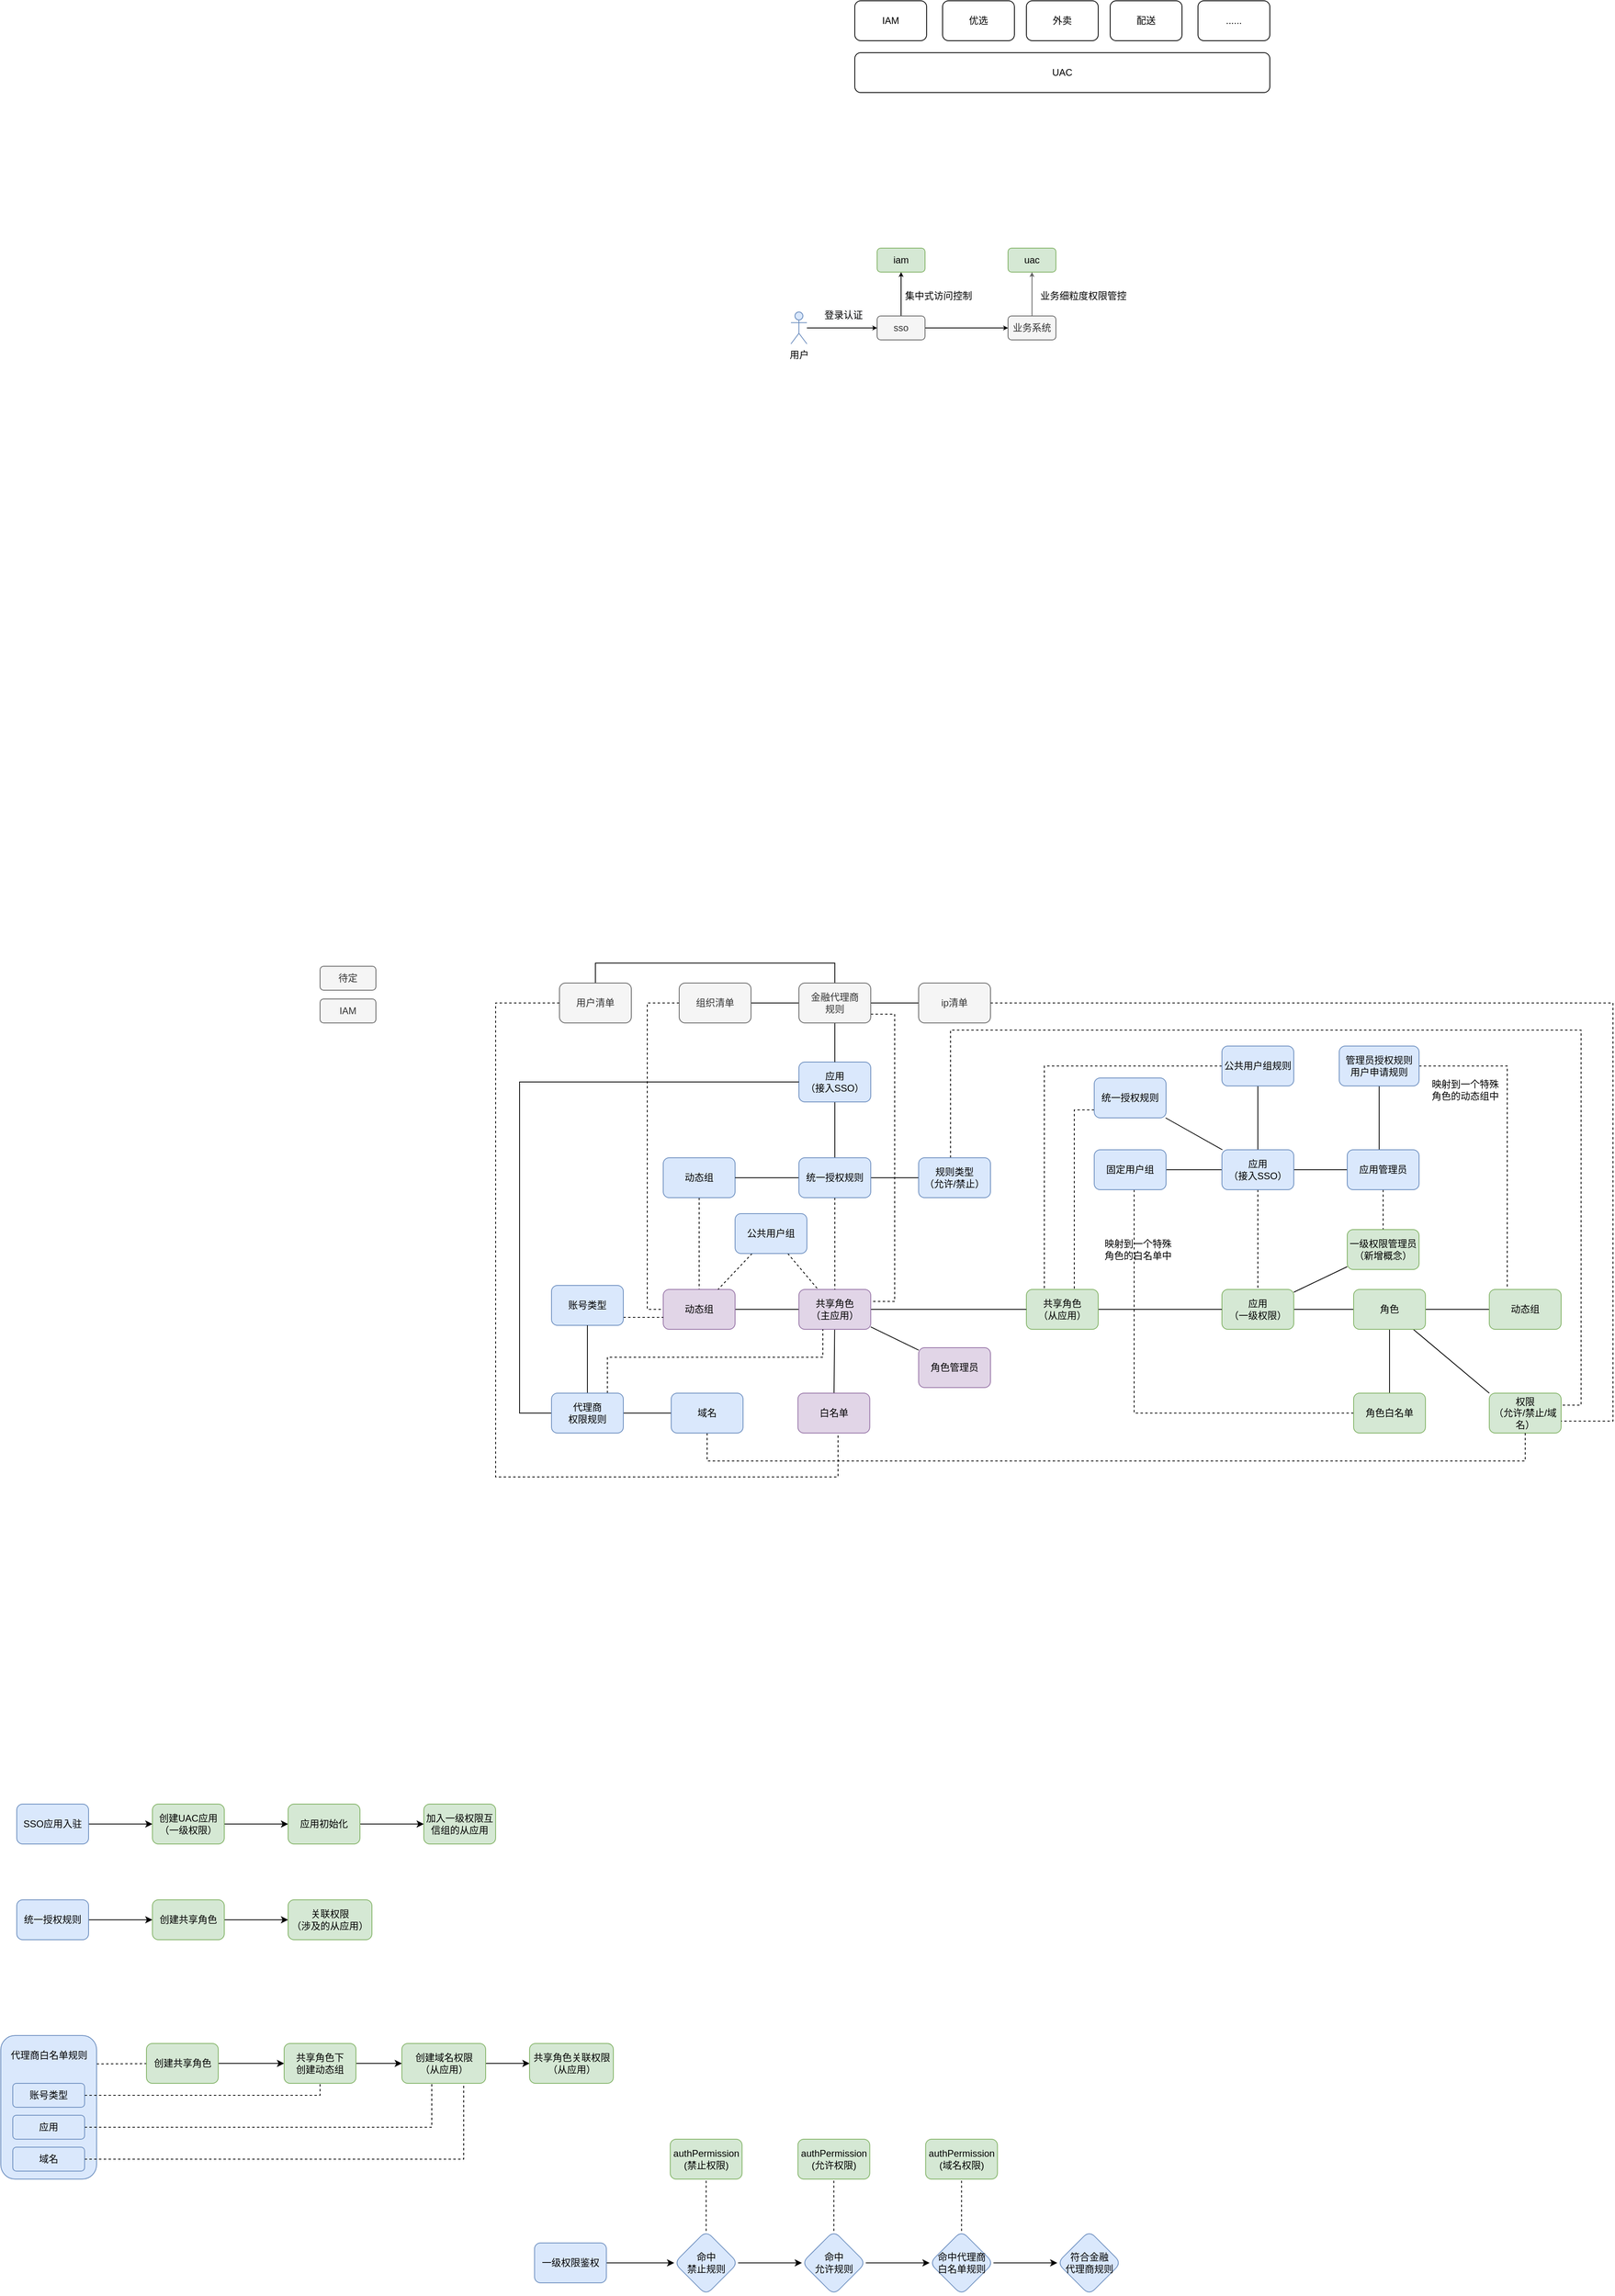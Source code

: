 <mxfile version="22.1.21" type="github">
  <diagram name="Page-1" id="_df5LQXNRFSoWel__wSC">
    <mxGraphModel dx="3440" dy="982" grid="1" gridSize="10" guides="1" tooltips="1" connect="1" arrows="1" fold="1" page="1" pageScale="1" pageWidth="827" pageHeight="1169" math="0" shadow="0">
      <root>
        <mxCell id="0" />
        <mxCell id="1" parent="0" />
        <mxCell id="FuUWSDyZ6F-eLyP30ZwY-1" value="UAC" style="rounded=1;whiteSpace=wrap;html=1;" vertex="1" parent="1">
          <mxGeometry x="120" y="105" width="520" height="50" as="geometry" />
        </mxCell>
        <mxCell id="FuUWSDyZ6F-eLyP30ZwY-3" value="IAM" style="rounded=1;whiteSpace=wrap;html=1;" vertex="1" parent="1">
          <mxGeometry x="120" y="40" width="90" height="50" as="geometry" />
        </mxCell>
        <mxCell id="FuUWSDyZ6F-eLyP30ZwY-4" value="优选" style="rounded=1;whiteSpace=wrap;html=1;" vertex="1" parent="1">
          <mxGeometry x="230" y="40" width="90" height="50" as="geometry" />
        </mxCell>
        <mxCell id="FuUWSDyZ6F-eLyP30ZwY-5" value="外卖" style="rounded=1;whiteSpace=wrap;html=1;" vertex="1" parent="1">
          <mxGeometry x="335" y="40" width="90" height="50" as="geometry" />
        </mxCell>
        <mxCell id="FuUWSDyZ6F-eLyP30ZwY-6" value="配送" style="rounded=1;whiteSpace=wrap;html=1;" vertex="1" parent="1">
          <mxGeometry x="440" y="40" width="90" height="50" as="geometry" />
        </mxCell>
        <mxCell id="FuUWSDyZ6F-eLyP30ZwY-7" value="......" style="rounded=1;whiteSpace=wrap;html=1;" vertex="1" parent="1">
          <mxGeometry x="550" y="40" width="90" height="50" as="geometry" />
        </mxCell>
        <mxCell id="FuUWSDyZ6F-eLyP30ZwY-18" value="" style="edgeStyle=orthogonalEdgeStyle;rounded=0;orthogonalLoop=1;jettySize=auto;html=1;endArrow=none;endFill=0;" edge="1" parent="1" source="FuUWSDyZ6F-eLyP30ZwY-16" target="FuUWSDyZ6F-eLyP30ZwY-17">
          <mxGeometry relative="1" as="geometry" />
        </mxCell>
        <mxCell id="FuUWSDyZ6F-eLyP30ZwY-22" value="" style="edgeStyle=orthogonalEdgeStyle;shape=connector;rounded=0;orthogonalLoop=1;jettySize=auto;html=1;labelBackgroundColor=default;strokeColor=default;align=center;verticalAlign=middle;fontFamily=Helvetica;fontSize=12;fontColor=default;endArrow=none;endFill=0;" edge="1" parent="1" source="FuUWSDyZ6F-eLyP30ZwY-16" target="FuUWSDyZ6F-eLyP30ZwY-21">
          <mxGeometry relative="1" as="geometry" />
        </mxCell>
        <mxCell id="FuUWSDyZ6F-eLyP30ZwY-24" value="" style="edgeStyle=orthogonalEdgeStyle;shape=connector;rounded=0;orthogonalLoop=1;jettySize=auto;html=1;labelBackgroundColor=default;strokeColor=default;align=center;verticalAlign=middle;fontFamily=Helvetica;fontSize=12;fontColor=default;endArrow=none;endFill=0;" edge="1" parent="1" source="FuUWSDyZ6F-eLyP30ZwY-16" target="FuUWSDyZ6F-eLyP30ZwY-23">
          <mxGeometry relative="1" as="geometry" />
        </mxCell>
        <mxCell id="FuUWSDyZ6F-eLyP30ZwY-34" style="edgeStyle=orthogonalEdgeStyle;shape=connector;rounded=0;orthogonalLoop=1;jettySize=auto;html=1;labelBackgroundColor=default;strokeColor=default;align=center;verticalAlign=middle;fontFamily=Helvetica;fontSize=12;fontColor=default;endArrow=none;endFill=0;dashed=1;" edge="1" parent="1" source="FuUWSDyZ6F-eLyP30ZwY-16" target="FuUWSDyZ6F-eLyP30ZwY-25">
          <mxGeometry relative="1" as="geometry" />
        </mxCell>
        <mxCell id="FuUWSDyZ6F-eLyP30ZwY-55" style="shape=connector;rounded=0;orthogonalLoop=1;jettySize=auto;html=1;labelBackgroundColor=default;strokeColor=default;align=center;verticalAlign=middle;fontFamily=Helvetica;fontSize=12;fontColor=default;endArrow=none;endFill=0;" edge="1" parent="1" source="FuUWSDyZ6F-eLyP30ZwY-16" target="FuUWSDyZ6F-eLyP30ZwY-54">
          <mxGeometry relative="1" as="geometry" />
        </mxCell>
        <mxCell id="FuUWSDyZ6F-eLyP30ZwY-60" style="shape=connector;rounded=0;orthogonalLoop=1;jettySize=auto;html=1;labelBackgroundColor=default;strokeColor=default;align=center;verticalAlign=middle;fontFamily=Helvetica;fontSize=12;fontColor=default;endArrow=none;endFill=0;" edge="1" parent="1" source="FuUWSDyZ6F-eLyP30ZwY-16" target="FuUWSDyZ6F-eLyP30ZwY-59">
          <mxGeometry relative="1" as="geometry" />
        </mxCell>
        <mxCell id="FuUWSDyZ6F-eLyP30ZwY-16" value="应用&lt;br&gt;（接入SSO）" style="rounded=1;whiteSpace=wrap;html=1;fillColor=#dae8fc;strokeColor=#6c8ebf;" vertex="1" parent="1">
          <mxGeometry x="580" y="1480" width="90" height="50" as="geometry" />
        </mxCell>
        <mxCell id="FuUWSDyZ6F-eLyP30ZwY-32" style="shape=connector;rounded=0;orthogonalLoop=1;jettySize=auto;html=1;labelBackgroundColor=default;strokeColor=default;align=center;verticalAlign=middle;fontFamily=Helvetica;fontSize=12;fontColor=default;endArrow=none;endFill=0;dashed=1;entryX=0.25;entryY=0;entryDx=0;entryDy=0;edgeStyle=orthogonalEdgeStyle;" edge="1" parent="1" source="FuUWSDyZ6F-eLyP30ZwY-17" target="FuUWSDyZ6F-eLyP30ZwY-30">
          <mxGeometry relative="1" as="geometry" />
        </mxCell>
        <mxCell id="FuUWSDyZ6F-eLyP30ZwY-17" value="管理员授权规则&lt;br&gt;用户申请规则" style="rounded=1;whiteSpace=wrap;html=1;fillColor=#dae8fc;strokeColor=#6c8ebf;" vertex="1" parent="1">
          <mxGeometry x="727" y="1350" width="100" height="50" as="geometry" />
        </mxCell>
        <mxCell id="FuUWSDyZ6F-eLyP30ZwY-119" style="shape=connector;rounded=0;orthogonalLoop=1;jettySize=auto;html=1;labelBackgroundColor=default;strokeColor=default;align=center;verticalAlign=middle;fontFamily=Helvetica;fontSize=12;fontColor=default;endArrow=none;endFill=0;edgeStyle=orthogonalEdgeStyle;dashed=1;" edge="1" parent="1" source="FuUWSDyZ6F-eLyP30ZwY-21" target="FuUWSDyZ6F-eLyP30ZwY-117">
          <mxGeometry relative="1" as="geometry">
            <Array as="points">
              <mxPoint x="470" y="1810" />
            </Array>
          </mxGeometry>
        </mxCell>
        <mxCell id="FuUWSDyZ6F-eLyP30ZwY-21" value="固定用户组" style="rounded=1;whiteSpace=wrap;html=1;fillColor=#dae8fc;strokeColor=#6c8ebf;" vertex="1" parent="1">
          <mxGeometry x="420" y="1480" width="90" height="50" as="geometry" />
        </mxCell>
        <mxCell id="FuUWSDyZ6F-eLyP30ZwY-61" style="edgeStyle=orthogonalEdgeStyle;shape=connector;rounded=0;orthogonalLoop=1;jettySize=auto;html=1;entryX=0.25;entryY=0;entryDx=0;entryDy=0;dashed=1;labelBackgroundColor=default;strokeColor=default;align=center;verticalAlign=middle;fontFamily=Helvetica;fontSize=12;fontColor=default;endArrow=none;endFill=0;" edge="1" parent="1" source="FuUWSDyZ6F-eLyP30ZwY-23" target="FuUWSDyZ6F-eLyP30ZwY-51">
          <mxGeometry relative="1" as="geometry" />
        </mxCell>
        <mxCell id="FuUWSDyZ6F-eLyP30ZwY-23" value="公共用户组规则" style="rounded=1;whiteSpace=wrap;html=1;fillColor=#dae8fc;strokeColor=#6c8ebf;" vertex="1" parent="1">
          <mxGeometry x="580" y="1350" width="90" height="50" as="geometry" />
        </mxCell>
        <mxCell id="FuUWSDyZ6F-eLyP30ZwY-27" value="" style="edgeStyle=orthogonalEdgeStyle;shape=connector;rounded=0;orthogonalLoop=1;jettySize=auto;html=1;labelBackgroundColor=default;strokeColor=default;align=center;verticalAlign=middle;fontFamily=Helvetica;fontSize=12;fontColor=default;endArrow=none;endFill=0;" edge="1" parent="1" source="FuUWSDyZ6F-eLyP30ZwY-25" target="FuUWSDyZ6F-eLyP30ZwY-26">
          <mxGeometry relative="1" as="geometry" />
        </mxCell>
        <mxCell id="FuUWSDyZ6F-eLyP30ZwY-115" value="" style="edgeStyle=none;shape=connector;rounded=0;orthogonalLoop=1;jettySize=auto;html=1;labelBackgroundColor=default;strokeColor=default;align=center;verticalAlign=middle;fontFamily=Helvetica;fontSize=12;fontColor=default;endArrow=none;endFill=0;" edge="1" parent="1" source="FuUWSDyZ6F-eLyP30ZwY-25" target="FuUWSDyZ6F-eLyP30ZwY-114">
          <mxGeometry relative="1" as="geometry" />
        </mxCell>
        <mxCell id="FuUWSDyZ6F-eLyP30ZwY-25" value="应用&lt;br&gt;（一级权限）" style="rounded=1;whiteSpace=wrap;html=1;fillColor=#d5e8d4;strokeColor=#82b366;" vertex="1" parent="1">
          <mxGeometry x="580" y="1655" width="90" height="50" as="geometry" />
        </mxCell>
        <mxCell id="FuUWSDyZ6F-eLyP30ZwY-31" value="" style="edgeStyle=orthogonalEdgeStyle;shape=connector;rounded=0;orthogonalLoop=1;jettySize=auto;html=1;labelBackgroundColor=default;strokeColor=default;align=center;verticalAlign=middle;fontFamily=Helvetica;fontSize=12;fontColor=default;endArrow=none;endFill=0;" edge="1" parent="1" source="FuUWSDyZ6F-eLyP30ZwY-26" target="FuUWSDyZ6F-eLyP30ZwY-30">
          <mxGeometry relative="1" as="geometry" />
        </mxCell>
        <mxCell id="FuUWSDyZ6F-eLyP30ZwY-118" value="" style="edgeStyle=none;shape=connector;rounded=0;orthogonalLoop=1;jettySize=auto;html=1;labelBackgroundColor=default;strokeColor=default;align=center;verticalAlign=middle;fontFamily=Helvetica;fontSize=12;fontColor=default;endArrow=none;endFill=0;" edge="1" parent="1" source="FuUWSDyZ6F-eLyP30ZwY-26" target="FuUWSDyZ6F-eLyP30ZwY-117">
          <mxGeometry relative="1" as="geometry" />
        </mxCell>
        <mxCell id="FuUWSDyZ6F-eLyP30ZwY-181" style="edgeStyle=none;shape=connector;rounded=0;orthogonalLoop=1;jettySize=auto;html=1;entryX=0;entryY=0;entryDx=0;entryDy=0;labelBackgroundColor=default;strokeColor=default;align=center;verticalAlign=middle;fontFamily=Helvetica;fontSize=12;fontColor=default;endArrow=none;endFill=0;" edge="1" parent="1" source="FuUWSDyZ6F-eLyP30ZwY-26" target="FuUWSDyZ6F-eLyP30ZwY-180">
          <mxGeometry relative="1" as="geometry" />
        </mxCell>
        <mxCell id="FuUWSDyZ6F-eLyP30ZwY-26" value="角色" style="rounded=1;whiteSpace=wrap;html=1;fillColor=#d5e8d4;strokeColor=#82b366;" vertex="1" parent="1">
          <mxGeometry x="745" y="1655" width="90" height="50" as="geometry" />
        </mxCell>
        <mxCell id="FuUWSDyZ6F-eLyP30ZwY-30" value="动态组" style="rounded=1;whiteSpace=wrap;html=1;fillColor=#d5e8d4;strokeColor=#82b366;" vertex="1" parent="1">
          <mxGeometry x="915" y="1655" width="90" height="50" as="geometry" />
        </mxCell>
        <mxCell id="FuUWSDyZ6F-eLyP30ZwY-39" value="映射到一个特殊角色的白名单中" style="text;html=1;strokeColor=none;fillColor=none;align=center;verticalAlign=middle;whiteSpace=wrap;rounded=0;fontSize=12;fontFamily=Helvetica;fontColor=default;" vertex="1" parent="1">
          <mxGeometry x="430" y="1590" width="90" height="30" as="geometry" />
        </mxCell>
        <mxCell id="FuUWSDyZ6F-eLyP30ZwY-53" style="edgeStyle=orthogonalEdgeStyle;shape=connector;rounded=0;orthogonalLoop=1;jettySize=auto;html=1;labelBackgroundColor=default;strokeColor=default;align=center;verticalAlign=middle;fontFamily=Helvetica;fontSize=12;fontColor=default;endArrow=none;endFill=0;" edge="1" parent="1" source="FuUWSDyZ6F-eLyP30ZwY-51" target="FuUWSDyZ6F-eLyP30ZwY-25">
          <mxGeometry relative="1" as="geometry" />
        </mxCell>
        <mxCell id="FuUWSDyZ6F-eLyP30ZwY-51" value="共享角色&lt;br&gt;（从应用）" style="rounded=1;whiteSpace=wrap;html=1;fillColor=#d5e8d4;strokeColor=#82b366;" vertex="1" parent="1">
          <mxGeometry x="335" y="1655" width="90" height="50" as="geometry" />
        </mxCell>
        <mxCell id="FuUWSDyZ6F-eLyP30ZwY-57" style="edgeStyle=orthogonalEdgeStyle;shape=connector;rounded=0;orthogonalLoop=1;jettySize=auto;html=1;dashed=1;labelBackgroundColor=default;strokeColor=default;align=center;verticalAlign=middle;fontFamily=Helvetica;fontSize=12;fontColor=default;endArrow=none;endFill=0;" edge="1" parent="1" source="FuUWSDyZ6F-eLyP30ZwY-54" target="FuUWSDyZ6F-eLyP30ZwY-51">
          <mxGeometry relative="1" as="geometry">
            <Array as="points">
              <mxPoint x="395" y="1430" />
            </Array>
          </mxGeometry>
        </mxCell>
        <mxCell id="FuUWSDyZ6F-eLyP30ZwY-54" value="统一授权规则" style="rounded=1;whiteSpace=wrap;html=1;fillColor=#dae8fc;strokeColor=#6c8ebf;" vertex="1" parent="1">
          <mxGeometry x="420" y="1390" width="90" height="50" as="geometry" />
        </mxCell>
        <mxCell id="FuUWSDyZ6F-eLyP30ZwY-127" style="shape=connector;rounded=0;orthogonalLoop=1;jettySize=auto;html=1;labelBackgroundColor=default;strokeColor=default;align=center;verticalAlign=middle;fontFamily=Helvetica;fontSize=12;fontColor=default;endArrow=none;endFill=0;dashed=1;entryX=0.5;entryY=0;entryDx=0;entryDy=0;" edge="1" parent="1" source="FuUWSDyZ6F-eLyP30ZwY-59" target="FuUWSDyZ6F-eLyP30ZwY-114">
          <mxGeometry relative="1" as="geometry">
            <mxPoint x="733.611" y="1570" as="targetPoint" />
          </mxGeometry>
        </mxCell>
        <mxCell id="FuUWSDyZ6F-eLyP30ZwY-59" value="应用管理员" style="rounded=1;whiteSpace=wrap;html=1;fillColor=#dae8fc;strokeColor=#6c8ebf;" vertex="1" parent="1">
          <mxGeometry x="737" y="1480" width="90" height="50" as="geometry" />
        </mxCell>
        <mxCell id="FuUWSDyZ6F-eLyP30ZwY-68" style="shape=connector;rounded=0;orthogonalLoop=1;jettySize=auto;html=1;labelBackgroundColor=default;strokeColor=default;align=center;verticalAlign=middle;fontFamily=Helvetica;fontSize=12;fontColor=default;endArrow=none;endFill=0;" edge="1" parent="1" source="FuUWSDyZ6F-eLyP30ZwY-70" target="FuUWSDyZ6F-eLyP30ZwY-95">
          <mxGeometry relative="1" as="geometry" />
        </mxCell>
        <mxCell id="FuUWSDyZ6F-eLyP30ZwY-70" value="应用&lt;br&gt;（接入SSO）" style="rounded=1;whiteSpace=wrap;html=1;fillColor=#dae8fc;strokeColor=#6c8ebf;" vertex="1" parent="1">
          <mxGeometry x="50" y="1370" width="90" height="50" as="geometry" />
        </mxCell>
        <mxCell id="FuUWSDyZ6F-eLyP30ZwY-106" style="edgeStyle=orthogonalEdgeStyle;shape=connector;rounded=0;orthogonalLoop=1;jettySize=auto;html=1;dashed=1;labelBackgroundColor=default;strokeColor=default;align=center;verticalAlign=middle;fontFamily=Helvetica;fontSize=12;fontColor=default;endArrow=none;endFill=0;" edge="1" parent="1" source="FuUWSDyZ6F-eLyP30ZwY-73" target="FuUWSDyZ6F-eLyP30ZwY-104">
          <mxGeometry relative="1" as="geometry" />
        </mxCell>
        <mxCell id="FuUWSDyZ6F-eLyP30ZwY-73" value="动态组" style="rounded=1;whiteSpace=wrap;html=1;fillColor=#dae8fc;strokeColor=#6c8ebf;" vertex="1" parent="1">
          <mxGeometry x="-120" y="1490" width="90" height="50" as="geometry" />
        </mxCell>
        <mxCell id="FuUWSDyZ6F-eLyP30ZwY-105" value="" style="edgeStyle=orthogonalEdgeStyle;shape=connector;rounded=0;orthogonalLoop=1;jettySize=auto;html=1;labelBackgroundColor=default;strokeColor=default;align=center;verticalAlign=middle;fontFamily=Helvetica;fontSize=12;fontColor=default;endArrow=none;endFill=0;" edge="1" parent="1" source="FuUWSDyZ6F-eLyP30ZwY-85" target="FuUWSDyZ6F-eLyP30ZwY-104">
          <mxGeometry relative="1" as="geometry" />
        </mxCell>
        <mxCell id="FuUWSDyZ6F-eLyP30ZwY-110" value="" style="edgeStyle=none;shape=connector;rounded=0;orthogonalLoop=1;jettySize=auto;html=1;labelBackgroundColor=default;strokeColor=default;align=center;verticalAlign=middle;fontFamily=Helvetica;fontSize=12;fontColor=default;endArrow=none;endFill=0;" edge="1" parent="1" source="FuUWSDyZ6F-eLyP30ZwY-85" target="FuUWSDyZ6F-eLyP30ZwY-109">
          <mxGeometry relative="1" as="geometry" />
        </mxCell>
        <mxCell id="FuUWSDyZ6F-eLyP30ZwY-126" style="edgeStyle=orthogonalEdgeStyle;shape=connector;rounded=0;orthogonalLoop=1;jettySize=auto;html=1;labelBackgroundColor=default;strokeColor=default;align=center;verticalAlign=middle;fontFamily=Helvetica;fontSize=12;fontColor=default;endArrow=none;endFill=0;" edge="1" parent="1" source="FuUWSDyZ6F-eLyP30ZwY-85" target="FuUWSDyZ6F-eLyP30ZwY-51">
          <mxGeometry relative="1" as="geometry">
            <Array as="points">
              <mxPoint x="250" y="1680" />
              <mxPoint x="250" y="1680" />
            </Array>
          </mxGeometry>
        </mxCell>
        <mxCell id="FuUWSDyZ6F-eLyP30ZwY-412" value="" style="shape=connector;rounded=0;orthogonalLoop=1;jettySize=auto;html=1;labelBackgroundColor=default;strokeColor=default;align=center;verticalAlign=middle;fontFamily=Helvetica;fontSize=12;fontColor=default;endArrow=none;endFill=0;" edge="1" parent="1" source="FuUWSDyZ6F-eLyP30ZwY-85" target="FuUWSDyZ6F-eLyP30ZwY-411">
          <mxGeometry relative="1" as="geometry" />
        </mxCell>
        <mxCell id="FuUWSDyZ6F-eLyP30ZwY-85" value="共享角色&lt;br&gt;（主应用）" style="rounded=1;whiteSpace=wrap;html=1;fillColor=#e1d5e7;strokeColor=#9673a6;" vertex="1" parent="1">
          <mxGeometry x="50" y="1655" width="90" height="50" as="geometry" />
        </mxCell>
        <mxCell id="FuUWSDyZ6F-eLyP30ZwY-101" style="edgeStyle=orthogonalEdgeStyle;shape=connector;rounded=0;orthogonalLoop=1;jettySize=auto;html=1;dashed=1;labelBackgroundColor=default;strokeColor=default;align=center;verticalAlign=middle;fontFamily=Helvetica;fontSize=12;fontColor=default;endArrow=none;endFill=0;" edge="1" parent="1" source="FuUWSDyZ6F-eLyP30ZwY-95" target="FuUWSDyZ6F-eLyP30ZwY-85">
          <mxGeometry relative="1" as="geometry">
            <Array as="points" />
          </mxGeometry>
        </mxCell>
        <mxCell id="FuUWSDyZ6F-eLyP30ZwY-102" style="edgeStyle=orthogonalEdgeStyle;shape=connector;rounded=0;orthogonalLoop=1;jettySize=auto;html=1;labelBackgroundColor=default;strokeColor=default;align=center;verticalAlign=middle;fontFamily=Helvetica;fontSize=12;fontColor=default;endArrow=none;endFill=0;" edge="1" parent="1" source="FuUWSDyZ6F-eLyP30ZwY-95" target="FuUWSDyZ6F-eLyP30ZwY-73">
          <mxGeometry relative="1" as="geometry" />
        </mxCell>
        <mxCell id="FuUWSDyZ6F-eLyP30ZwY-219" style="edgeStyle=none;shape=connector;rounded=0;orthogonalLoop=1;jettySize=auto;html=1;labelBackgroundColor=default;strokeColor=default;align=center;verticalAlign=middle;fontFamily=Helvetica;fontSize=12;fontColor=default;endArrow=none;endFill=0;" edge="1" parent="1" source="FuUWSDyZ6F-eLyP30ZwY-95" target="FuUWSDyZ6F-eLyP30ZwY-218">
          <mxGeometry relative="1" as="geometry" />
        </mxCell>
        <mxCell id="FuUWSDyZ6F-eLyP30ZwY-95" value="统一授权规则" style="rounded=1;whiteSpace=wrap;html=1;fillColor=#dae8fc;strokeColor=#6c8ebf;" vertex="1" parent="1">
          <mxGeometry x="50" y="1490" width="90" height="50" as="geometry" />
        </mxCell>
        <mxCell id="FuUWSDyZ6F-eLyP30ZwY-104" value="动态组" style="rounded=1;whiteSpace=wrap;html=1;fillColor=#e1d5e7;strokeColor=#9673a6;" vertex="1" parent="1">
          <mxGeometry x="-120" y="1655" width="90" height="50" as="geometry" />
        </mxCell>
        <mxCell id="FuUWSDyZ6F-eLyP30ZwY-109" value="角色管理员" style="rounded=1;whiteSpace=wrap;html=1;fillColor=#e1d5e7;strokeColor=#9673a6;" vertex="1" parent="1">
          <mxGeometry x="200" y="1728" width="90" height="50" as="geometry" />
        </mxCell>
        <mxCell id="FuUWSDyZ6F-eLyP30ZwY-114" value="一级权限管理员&lt;br&gt;（新增概念）" style="rounded=1;whiteSpace=wrap;html=1;fillColor=#d5e8d4;strokeColor=#82b366;" vertex="1" parent="1">
          <mxGeometry x="737" y="1580" width="90" height="50" as="geometry" />
        </mxCell>
        <mxCell id="FuUWSDyZ6F-eLyP30ZwY-117" value="角色白名单" style="rounded=1;whiteSpace=wrap;html=1;fillColor=#d5e8d4;strokeColor=#82b366;" vertex="1" parent="1">
          <mxGeometry x="745" y="1785" width="90" height="50" as="geometry" />
        </mxCell>
        <mxCell id="FuUWSDyZ6F-eLyP30ZwY-124" style="edgeStyle=none;shape=connector;rounded=0;orthogonalLoop=1;jettySize=auto;html=1;labelBackgroundColor=default;strokeColor=default;align=center;verticalAlign=middle;fontFamily=Helvetica;fontSize=12;fontColor=default;endArrow=none;endFill=0;dashed=1;" edge="1" parent="1" source="FuUWSDyZ6F-eLyP30ZwY-123" target="FuUWSDyZ6F-eLyP30ZwY-85">
          <mxGeometry relative="1" as="geometry" />
        </mxCell>
        <mxCell id="FuUWSDyZ6F-eLyP30ZwY-125" style="edgeStyle=none;shape=connector;rounded=0;orthogonalLoop=1;jettySize=auto;html=1;labelBackgroundColor=default;strokeColor=default;align=center;verticalAlign=middle;fontFamily=Helvetica;fontSize=12;fontColor=default;endArrow=none;endFill=0;dashed=1;" edge="1" parent="1" source="FuUWSDyZ6F-eLyP30ZwY-123" target="FuUWSDyZ6F-eLyP30ZwY-104">
          <mxGeometry relative="1" as="geometry" />
        </mxCell>
        <mxCell id="FuUWSDyZ6F-eLyP30ZwY-123" value="公共用户组" style="rounded=1;whiteSpace=wrap;html=1;fillColor=#dae8fc;strokeColor=#6c8ebf;" vertex="1" parent="1">
          <mxGeometry x="-30" y="1560" width="90" height="50" as="geometry" />
        </mxCell>
        <mxCell id="FuUWSDyZ6F-eLyP30ZwY-161" style="edgeStyle=orthogonalEdgeStyle;rounded=0;orthogonalLoop=1;jettySize=auto;html=1;endSize=3;jumpSize=3;" edge="1" parent="1" source="FuUWSDyZ6F-eLyP30ZwY-162" target="FuUWSDyZ6F-eLyP30ZwY-167">
          <mxGeometry relative="1" as="geometry" />
        </mxCell>
        <mxCell id="FuUWSDyZ6F-eLyP30ZwY-162" value="用户" style="shape=umlActor;verticalLabelPosition=bottom;verticalAlign=top;html=1;outlineConnect=0;fillColor=#dae8fc;strokeColor=#6c8ebf;" vertex="1" parent="1">
          <mxGeometry x="40" y="430" width="20" height="40" as="geometry" />
        </mxCell>
        <mxCell id="FuUWSDyZ6F-eLyP30ZwY-163" style="edgeStyle=orthogonalEdgeStyle;rounded=0;orthogonalLoop=1;jettySize=auto;html=1;endSize=3;jumpSize=3;fillColor=#f5f5f5;strokeColor=#666666;" edge="1" parent="1" source="FuUWSDyZ6F-eLyP30ZwY-164" target="FuUWSDyZ6F-eLyP30ZwY-168">
          <mxGeometry relative="1" as="geometry" />
        </mxCell>
        <mxCell id="FuUWSDyZ6F-eLyP30ZwY-164" value="业务系统" style="rounded=1;whiteSpace=wrap;html=1;fillColor=#f5f5f5;strokeColor=#666666;fontColor=#333333;" vertex="1" parent="1">
          <mxGeometry x="312" y="435" width="60" height="30" as="geometry" />
        </mxCell>
        <mxCell id="FuUWSDyZ6F-eLyP30ZwY-165" style="edgeStyle=orthogonalEdgeStyle;rounded=0;orthogonalLoop=1;jettySize=auto;html=1;endSize=3;startSize=3;" edge="1" parent="1" source="FuUWSDyZ6F-eLyP30ZwY-167" target="FuUWSDyZ6F-eLyP30ZwY-169">
          <mxGeometry relative="1" as="geometry" />
        </mxCell>
        <mxCell id="FuUWSDyZ6F-eLyP30ZwY-166" style="edgeStyle=orthogonalEdgeStyle;rounded=0;orthogonalLoop=1;jettySize=auto;html=1;jumpSize=3;endSize=3;" edge="1" parent="1" source="FuUWSDyZ6F-eLyP30ZwY-167" target="FuUWSDyZ6F-eLyP30ZwY-164">
          <mxGeometry relative="1" as="geometry" />
        </mxCell>
        <mxCell id="FuUWSDyZ6F-eLyP30ZwY-167" value="sso" style="rounded=1;whiteSpace=wrap;html=1;fillColor=#f5f5f5;strokeColor=#666666;fontColor=#333333;" vertex="1" parent="1">
          <mxGeometry x="148" y="435" width="60" height="30" as="geometry" />
        </mxCell>
        <mxCell id="FuUWSDyZ6F-eLyP30ZwY-168" value="uac" style="rounded=1;whiteSpace=wrap;html=1;fillColor=#d5e8d4;strokeColor=#82b366;" vertex="1" parent="1">
          <mxGeometry x="312" y="350" width="60" height="30" as="geometry" />
        </mxCell>
        <mxCell id="FuUWSDyZ6F-eLyP30ZwY-169" value="iam" style="rounded=1;whiteSpace=wrap;html=1;fillColor=#d5e8d4;strokeColor=#82b366;" vertex="1" parent="1">
          <mxGeometry x="148" y="350" width="60" height="30" as="geometry" />
        </mxCell>
        <mxCell id="FuUWSDyZ6F-eLyP30ZwY-170" value="集中式访问控制" style="text;html=1;strokeColor=none;fillColor=none;align=center;verticalAlign=middle;whiteSpace=wrap;rounded=0;" vertex="1" parent="1">
          <mxGeometry x="180" y="400" width="90" height="20" as="geometry" />
        </mxCell>
        <mxCell id="FuUWSDyZ6F-eLyP30ZwY-171" value="业务细粒度权限管控" style="text;html=1;align=center;verticalAlign=middle;whiteSpace=wrap;rounded=0;" vertex="1" parent="1">
          <mxGeometry x="350" y="400" width="113" height="20" as="geometry" />
        </mxCell>
        <mxCell id="FuUWSDyZ6F-eLyP30ZwY-172" value="&lt;meta charset=&quot;utf-8&quot;&gt;&lt;span style=&quot;color: rgb(0, 0, 0); font-family: helvetica; font-size: 12px; font-style: normal; font-weight: 400; letter-spacing: normal; text-align: center; text-indent: 0px; text-transform: none; word-spacing: 0px; background-color: rgb(248, 249, 250); display: inline; float: none;&quot;&gt;登录认证&lt;/span&gt;" style="text;whiteSpace=wrap;html=1;" vertex="1" parent="1">
          <mxGeometry x="80" y="420" width="70" height="30" as="geometry" />
        </mxCell>
        <mxCell id="FuUWSDyZ6F-eLyP30ZwY-180" value="权限&lt;br&gt;（允许/禁止/域名）" style="rounded=1;whiteSpace=wrap;html=1;fillColor=#d5e8d4;strokeColor=#82b366;" vertex="1" parent="1">
          <mxGeometry x="915" y="1785" width="90" height="50" as="geometry" />
        </mxCell>
        <mxCell id="FuUWSDyZ6F-eLyP30ZwY-184" value="" style="edgeStyle=none;shape=connector;rounded=0;orthogonalLoop=1;jettySize=auto;html=1;labelBackgroundColor=default;strokeColor=default;align=center;verticalAlign=middle;fontFamily=Helvetica;fontSize=12;fontColor=default;endArrow=classic;endFill=1;" edge="1" parent="1" source="FuUWSDyZ6F-eLyP30ZwY-182" target="FuUWSDyZ6F-eLyP30ZwY-183">
          <mxGeometry relative="1" as="geometry" />
        </mxCell>
        <mxCell id="FuUWSDyZ6F-eLyP30ZwY-182" value="SSO应用入驻" style="rounded=1;whiteSpace=wrap;html=1;fillColor=#dae8fc;strokeColor=#6c8ebf;" vertex="1" parent="1">
          <mxGeometry x="-930" y="2300" width="90" height="50" as="geometry" />
        </mxCell>
        <mxCell id="FuUWSDyZ6F-eLyP30ZwY-186" value="" style="edgeStyle=none;shape=connector;rounded=0;orthogonalLoop=1;jettySize=auto;html=1;labelBackgroundColor=default;strokeColor=default;align=center;verticalAlign=middle;fontFamily=Helvetica;fontSize=12;fontColor=default;endArrow=classic;endFill=1;" edge="1" parent="1" source="FuUWSDyZ6F-eLyP30ZwY-183" target="FuUWSDyZ6F-eLyP30ZwY-185">
          <mxGeometry relative="1" as="geometry" />
        </mxCell>
        <mxCell id="FuUWSDyZ6F-eLyP30ZwY-183" value="创建UAC应用（一级权限）" style="rounded=1;whiteSpace=wrap;html=1;fillColor=#d5e8d4;strokeColor=#82b366;" vertex="1" parent="1">
          <mxGeometry x="-760" y="2300" width="90" height="50" as="geometry" />
        </mxCell>
        <mxCell id="FuUWSDyZ6F-eLyP30ZwY-188" value="" style="edgeStyle=none;shape=connector;rounded=0;orthogonalLoop=1;jettySize=auto;html=1;labelBackgroundColor=default;strokeColor=default;align=center;verticalAlign=middle;fontFamily=Helvetica;fontSize=12;fontColor=default;endArrow=classic;endFill=1;" edge="1" parent="1" source="FuUWSDyZ6F-eLyP30ZwY-185" target="FuUWSDyZ6F-eLyP30ZwY-187">
          <mxGeometry relative="1" as="geometry" />
        </mxCell>
        <mxCell id="FuUWSDyZ6F-eLyP30ZwY-185" value="应用初始化" style="rounded=1;whiteSpace=wrap;html=1;fillColor=#d5e8d4;strokeColor=#82b366;" vertex="1" parent="1">
          <mxGeometry x="-590" y="2300" width="90" height="50" as="geometry" />
        </mxCell>
        <mxCell id="FuUWSDyZ6F-eLyP30ZwY-187" value="加入一级权限互信组的从应用" style="rounded=1;whiteSpace=wrap;html=1;fillColor=#d5e8d4;strokeColor=#82b366;" vertex="1" parent="1">
          <mxGeometry x="-420" y="2300" width="90" height="50" as="geometry" />
        </mxCell>
        <mxCell id="FuUWSDyZ6F-eLyP30ZwY-212" value="" style="edgeStyle=none;shape=connector;rounded=0;orthogonalLoop=1;jettySize=auto;html=1;labelBackgroundColor=default;strokeColor=default;align=center;verticalAlign=middle;fontFamily=Helvetica;fontSize=12;fontColor=default;endArrow=classic;endFill=1;" edge="1" parent="1" source="FuUWSDyZ6F-eLyP30ZwY-210" target="FuUWSDyZ6F-eLyP30ZwY-211">
          <mxGeometry relative="1" as="geometry" />
        </mxCell>
        <mxCell id="FuUWSDyZ6F-eLyP30ZwY-210" value="统一授权规则" style="rounded=1;whiteSpace=wrap;html=1;fillColor=#dae8fc;strokeColor=#6c8ebf;" vertex="1" parent="1">
          <mxGeometry x="-930" y="2420" width="90" height="50" as="geometry" />
        </mxCell>
        <mxCell id="FuUWSDyZ6F-eLyP30ZwY-214" value="" style="edgeStyle=none;shape=connector;rounded=0;orthogonalLoop=1;jettySize=auto;html=1;labelBackgroundColor=default;strokeColor=default;align=center;verticalAlign=middle;fontFamily=Helvetica;fontSize=12;fontColor=default;endArrow=classic;endFill=1;" edge="1" parent="1" source="FuUWSDyZ6F-eLyP30ZwY-211" target="FuUWSDyZ6F-eLyP30ZwY-213">
          <mxGeometry relative="1" as="geometry" />
        </mxCell>
        <mxCell id="FuUWSDyZ6F-eLyP30ZwY-211" value="创建共享角色" style="rounded=1;whiteSpace=wrap;html=1;fillColor=#d5e8d4;strokeColor=#82b366;" vertex="1" parent="1">
          <mxGeometry x="-760" y="2420" width="90" height="50" as="geometry" />
        </mxCell>
        <mxCell id="FuUWSDyZ6F-eLyP30ZwY-213" value="关联权限&lt;br&gt;（涉及的从应用）" style="rounded=1;whiteSpace=wrap;html=1;fillColor=#d5e8d4;strokeColor=#82b366;" vertex="1" parent="1">
          <mxGeometry x="-590" y="2420" width="105" height="50" as="geometry" />
        </mxCell>
        <mxCell id="FuUWSDyZ6F-eLyP30ZwY-392" style="edgeStyle=orthogonalEdgeStyle;shape=connector;rounded=0;orthogonalLoop=1;jettySize=auto;html=1;dashed=1;labelBackgroundColor=default;strokeColor=default;align=center;verticalAlign=middle;fontFamily=Helvetica;fontSize=12;fontColor=default;endArrow=none;endFill=0;" edge="1" parent="1" source="FuUWSDyZ6F-eLyP30ZwY-218" target="FuUWSDyZ6F-eLyP30ZwY-180">
          <mxGeometry relative="1" as="geometry">
            <Array as="points">
              <mxPoint x="240" y="1330" />
              <mxPoint x="1030" y="1330" />
              <mxPoint x="1030" y="1800" />
            </Array>
          </mxGeometry>
        </mxCell>
        <mxCell id="FuUWSDyZ6F-eLyP30ZwY-218" value="规则类型&lt;br&gt;（允许/禁止）" style="rounded=1;whiteSpace=wrap;html=1;fillColor=#dae8fc;strokeColor=#6c8ebf;" vertex="1" parent="1">
          <mxGeometry x="200" y="1490" width="90" height="50" as="geometry" />
        </mxCell>
        <mxCell id="FuUWSDyZ6F-eLyP30ZwY-287" style="edgeStyle=orthogonalEdgeStyle;shape=connector;rounded=0;orthogonalLoop=1;jettySize=auto;html=1;dashed=1;labelBackgroundColor=default;strokeColor=default;align=center;verticalAlign=middle;fontFamily=Helvetica;fontSize=12;fontColor=default;endArrow=none;endFill=0;" edge="1" parent="1" source="FuUWSDyZ6F-eLyP30ZwY-280" target="FuUWSDyZ6F-eLyP30ZwY-104">
          <mxGeometry relative="1" as="geometry">
            <Array as="points">
              <mxPoint x="-150" y="1690" />
              <mxPoint x="-150" y="1690" />
            </Array>
          </mxGeometry>
        </mxCell>
        <mxCell id="FuUWSDyZ6F-eLyP30ZwY-280" value="账号类型" style="rounded=1;whiteSpace=wrap;html=1;fillColor=#dae8fc;strokeColor=#6c8ebf;" vertex="1" parent="1">
          <mxGeometry x="-260" y="1650" width="90" height="50" as="geometry" />
        </mxCell>
        <mxCell id="FuUWSDyZ6F-eLyP30ZwY-283" value="" style="edgeStyle=none;shape=connector;rounded=0;orthogonalLoop=1;jettySize=auto;html=1;labelBackgroundColor=default;strokeColor=default;align=center;verticalAlign=middle;fontFamily=Helvetica;fontSize=12;fontColor=default;endArrow=none;endFill=0;" edge="1" parent="1" source="FuUWSDyZ6F-eLyP30ZwY-284" target="FuUWSDyZ6F-eLyP30ZwY-285">
          <mxGeometry relative="1" as="geometry" />
        </mxCell>
        <mxCell id="FuUWSDyZ6F-eLyP30ZwY-286" style="edgeStyle=orthogonalEdgeStyle;shape=connector;rounded=0;orthogonalLoop=1;jettySize=auto;html=1;labelBackgroundColor=default;strokeColor=default;align=center;verticalAlign=middle;fontFamily=Helvetica;fontSize=12;fontColor=default;endArrow=none;endFill=0;dashed=1;" edge="1" parent="1" source="FuUWSDyZ6F-eLyP30ZwY-284" target="FuUWSDyZ6F-eLyP30ZwY-85">
          <mxGeometry relative="1" as="geometry">
            <mxPoint x="-383.5" y="1740" as="sourcePoint" />
            <mxPoint x="46.5" y="1740" as="targetPoint" />
            <Array as="points">
              <mxPoint x="-190" y="1740" />
              <mxPoint x="80" y="1740" />
            </Array>
          </mxGeometry>
        </mxCell>
        <mxCell id="FuUWSDyZ6F-eLyP30ZwY-291" style="shape=connector;rounded=0;orthogonalLoop=1;jettySize=auto;html=1;labelBackgroundColor=default;strokeColor=default;align=center;verticalAlign=middle;fontFamily=Helvetica;fontSize=12;fontColor=default;endArrow=none;endFill=0;edgeStyle=orthogonalEdgeStyle;" edge="1" parent="1" source="FuUWSDyZ6F-eLyP30ZwY-284" target="FuUWSDyZ6F-eLyP30ZwY-70">
          <mxGeometry relative="1" as="geometry">
            <Array as="points">
              <mxPoint x="-300" y="1810" />
              <mxPoint x="-300" y="1395" />
            </Array>
          </mxGeometry>
        </mxCell>
        <mxCell id="FuUWSDyZ6F-eLyP30ZwY-293" style="edgeStyle=orthogonalEdgeStyle;shape=connector;rounded=0;orthogonalLoop=1;jettySize=auto;html=1;labelBackgroundColor=default;strokeColor=default;align=center;verticalAlign=middle;fontFamily=Helvetica;fontSize=12;fontColor=default;endArrow=none;endFill=0;" edge="1" parent="1" source="FuUWSDyZ6F-eLyP30ZwY-284" target="FuUWSDyZ6F-eLyP30ZwY-280">
          <mxGeometry relative="1" as="geometry" />
        </mxCell>
        <mxCell id="FuUWSDyZ6F-eLyP30ZwY-284" value="代理商&lt;br&gt;权限规则" style="rounded=1;whiteSpace=wrap;html=1;fillColor=#dae8fc;strokeColor=#6c8ebf;" vertex="1" parent="1">
          <mxGeometry x="-260" y="1785" width="90" height="50" as="geometry" />
        </mxCell>
        <mxCell id="FuUWSDyZ6F-eLyP30ZwY-414" style="edgeStyle=orthogonalEdgeStyle;shape=connector;rounded=0;orthogonalLoop=1;jettySize=auto;html=1;dashed=1;labelBackgroundColor=default;strokeColor=default;align=center;verticalAlign=middle;fontFamily=Helvetica;fontSize=12;fontColor=default;endArrow=none;endFill=0;" edge="1" parent="1" source="FuUWSDyZ6F-eLyP30ZwY-285" target="FuUWSDyZ6F-eLyP30ZwY-180">
          <mxGeometry relative="1" as="geometry">
            <Array as="points">
              <mxPoint x="-65" y="1870" />
              <mxPoint x="960" y="1870" />
            </Array>
          </mxGeometry>
        </mxCell>
        <mxCell id="FuUWSDyZ6F-eLyP30ZwY-285" value="域名" style="rounded=1;whiteSpace=wrap;html=1;fillColor=#dae8fc;strokeColor=#6c8ebf;" vertex="1" parent="1">
          <mxGeometry x="-110" y="1785" width="90" height="50" as="geometry" />
        </mxCell>
        <mxCell id="FuUWSDyZ6F-eLyP30ZwY-294" value="映射到一个特殊角色的动态组中" style="text;html=1;strokeColor=none;fillColor=none;align=center;verticalAlign=middle;whiteSpace=wrap;rounded=0;fontSize=12;fontFamily=Helvetica;fontColor=default;" vertex="1" parent="1">
          <mxGeometry x="840" y="1390" width="90" height="30" as="geometry" />
        </mxCell>
        <mxCell id="FuUWSDyZ6F-eLyP30ZwY-344" value="" style="edgeStyle=orthogonalEdgeStyle;shape=connector;rounded=0;orthogonalLoop=1;jettySize=auto;html=1;labelBackgroundColor=default;strokeColor=default;align=center;verticalAlign=middle;fontFamily=Helvetica;fontSize=12;fontColor=default;endArrow=classic;endFill=1;" edge="1" parent="1" source="FuUWSDyZ6F-eLyP30ZwY-342" target="FuUWSDyZ6F-eLyP30ZwY-343">
          <mxGeometry relative="1" as="geometry" />
        </mxCell>
        <mxCell id="FuUWSDyZ6F-eLyP30ZwY-342" value="一级权限鉴权" style="rounded=1;whiteSpace=wrap;html=1;fillColor=#dae8fc;strokeColor=#6c8ebf;" vertex="1" parent="1">
          <mxGeometry x="-281.25" y="2850" width="90" height="50" as="geometry" />
        </mxCell>
        <mxCell id="FuUWSDyZ6F-eLyP30ZwY-347" style="edgeStyle=orthogonalEdgeStyle;shape=connector;rounded=0;orthogonalLoop=1;jettySize=auto;html=1;labelBackgroundColor=default;strokeColor=default;align=center;verticalAlign=middle;fontFamily=Helvetica;fontSize=12;fontColor=default;endArrow=classic;endFill=1;" edge="1" parent="1" source="FuUWSDyZ6F-eLyP30ZwY-343" target="FuUWSDyZ6F-eLyP30ZwY-345">
          <mxGeometry relative="1" as="geometry" />
        </mxCell>
        <mxCell id="FuUWSDyZ6F-eLyP30ZwY-355" style="edgeStyle=orthogonalEdgeStyle;shape=connector;rounded=0;orthogonalLoop=1;jettySize=auto;html=1;labelBackgroundColor=default;strokeColor=default;align=center;verticalAlign=middle;fontFamily=Helvetica;fontSize=12;fontColor=default;endArrow=none;endFill=0;dashed=1;" edge="1" parent="1" source="FuUWSDyZ6F-eLyP30ZwY-343" target="FuUWSDyZ6F-eLyP30ZwY-354">
          <mxGeometry relative="1" as="geometry" />
        </mxCell>
        <mxCell id="FuUWSDyZ6F-eLyP30ZwY-343" value="命中&lt;br&gt;禁止规则" style="rhombus;whiteSpace=wrap;html=1;fillColor=#dae8fc;strokeColor=#6c8ebf;rounded=1;" vertex="1" parent="1">
          <mxGeometry x="-106.25" y="2835" width="80" height="80" as="geometry" />
        </mxCell>
        <mxCell id="FuUWSDyZ6F-eLyP30ZwY-349" value="" style="edgeStyle=orthogonalEdgeStyle;shape=connector;rounded=0;orthogonalLoop=1;jettySize=auto;html=1;labelBackgroundColor=default;strokeColor=default;align=center;verticalAlign=middle;fontFamily=Helvetica;fontSize=12;fontColor=default;endArrow=classic;endFill=1;" edge="1" parent="1" source="FuUWSDyZ6F-eLyP30ZwY-345" target="FuUWSDyZ6F-eLyP30ZwY-348">
          <mxGeometry relative="1" as="geometry" />
        </mxCell>
        <mxCell id="FuUWSDyZ6F-eLyP30ZwY-357" style="edgeStyle=orthogonalEdgeStyle;shape=connector;rounded=0;orthogonalLoop=1;jettySize=auto;html=1;dashed=1;labelBackgroundColor=default;strokeColor=default;align=center;verticalAlign=middle;fontFamily=Helvetica;fontSize=12;fontColor=default;endArrow=none;endFill=0;" edge="1" parent="1" source="FuUWSDyZ6F-eLyP30ZwY-345" target="FuUWSDyZ6F-eLyP30ZwY-356">
          <mxGeometry relative="1" as="geometry" />
        </mxCell>
        <mxCell id="FuUWSDyZ6F-eLyP30ZwY-345" value="命中&lt;br&gt;允许规则" style="rhombus;whiteSpace=wrap;html=1;fillColor=#dae8fc;strokeColor=#6c8ebf;rounded=1;" vertex="1" parent="1">
          <mxGeometry x="53.75" y="2835" width="80" height="80" as="geometry" />
        </mxCell>
        <mxCell id="FuUWSDyZ6F-eLyP30ZwY-351" value="" style="edgeStyle=orthogonalEdgeStyle;shape=connector;rounded=0;orthogonalLoop=1;jettySize=auto;html=1;labelBackgroundColor=default;strokeColor=default;align=center;verticalAlign=middle;fontFamily=Helvetica;fontSize=12;fontColor=default;endArrow=classic;endFill=1;" edge="1" parent="1" source="FuUWSDyZ6F-eLyP30ZwY-348" target="FuUWSDyZ6F-eLyP30ZwY-350">
          <mxGeometry relative="1" as="geometry" />
        </mxCell>
        <mxCell id="FuUWSDyZ6F-eLyP30ZwY-359" style="edgeStyle=orthogonalEdgeStyle;shape=connector;rounded=0;orthogonalLoop=1;jettySize=auto;html=1;dashed=1;labelBackgroundColor=default;strokeColor=default;align=center;verticalAlign=middle;fontFamily=Helvetica;fontSize=12;fontColor=default;endArrow=none;endFill=0;" edge="1" parent="1" source="FuUWSDyZ6F-eLyP30ZwY-348" target="FuUWSDyZ6F-eLyP30ZwY-358">
          <mxGeometry relative="1" as="geometry" />
        </mxCell>
        <mxCell id="FuUWSDyZ6F-eLyP30ZwY-348" value="命中代理商&lt;br&gt;白名单规则" style="rhombus;whiteSpace=wrap;html=1;fillColor=#dae8fc;strokeColor=#6c8ebf;rounded=1;" vertex="1" parent="1">
          <mxGeometry x="213.75" y="2835" width="80" height="80" as="geometry" />
        </mxCell>
        <mxCell id="FuUWSDyZ6F-eLyP30ZwY-350" value="符合金融&lt;br&gt;代理商规则" style="rhombus;whiteSpace=wrap;html=1;fillColor=#dae8fc;strokeColor=#6c8ebf;rounded=1;" vertex="1" parent="1">
          <mxGeometry x="373.75" y="2835" width="80" height="80" as="geometry" />
        </mxCell>
        <mxCell id="FuUWSDyZ6F-eLyP30ZwY-354" value="authPermission&lt;br&gt;(禁止权限)" style="rounded=1;whiteSpace=wrap;html=1;fillColor=#d5e8d4;strokeColor=#82b366;" vertex="1" parent="1">
          <mxGeometry x="-111.25" y="2720" width="90" height="50" as="geometry" />
        </mxCell>
        <mxCell id="FuUWSDyZ6F-eLyP30ZwY-356" value="authPermission&lt;br&gt;(允许权限)" style="rounded=1;whiteSpace=wrap;html=1;fillColor=#d5e8d4;strokeColor=#82b366;" vertex="1" parent="1">
          <mxGeometry x="48.75" y="2720" width="90" height="50" as="geometry" />
        </mxCell>
        <mxCell id="FuUWSDyZ6F-eLyP30ZwY-358" value="authPermission&lt;br&gt;(域名权限)" style="rounded=1;whiteSpace=wrap;html=1;fillColor=#d5e8d4;strokeColor=#82b366;" vertex="1" parent="1">
          <mxGeometry x="208.75" y="2720" width="90" height="50" as="geometry" />
        </mxCell>
        <mxCell id="FuUWSDyZ6F-eLyP30ZwY-360" value="" style="edgeStyle=none;shape=connector;rounded=0;orthogonalLoop=1;jettySize=auto;html=1;labelBackgroundColor=default;strokeColor=default;align=center;verticalAlign=middle;fontFamily=Helvetica;fontSize=12;fontColor=default;endArrow=none;endFill=0;exitX=1;exitY=0.198;exitDx=0;exitDy=0;exitPerimeter=0;dashed=1;" edge="1" parent="1" source="FuUWSDyZ6F-eLyP30ZwY-361" target="FuUWSDyZ6F-eLyP30ZwY-363">
          <mxGeometry relative="1" as="geometry" />
        </mxCell>
        <mxCell id="FuUWSDyZ6F-eLyP30ZwY-361" value="" style="rounded=1;whiteSpace=wrap;html=1;fillColor=#dae8fc;strokeColor=#6c8ebf;" vertex="1" parent="1">
          <mxGeometry x="-950" y="2590" width="120" height="180" as="geometry" />
        </mxCell>
        <mxCell id="FuUWSDyZ6F-eLyP30ZwY-381" style="edgeStyle=orthogonalEdgeStyle;shape=connector;rounded=0;orthogonalLoop=1;jettySize=auto;html=1;labelBackgroundColor=default;strokeColor=default;align=center;verticalAlign=middle;fontFamily=Helvetica;fontSize=12;fontColor=default;endArrow=classic;endFill=1;" edge="1" parent="1" source="FuUWSDyZ6F-eLyP30ZwY-363" target="FuUWSDyZ6F-eLyP30ZwY-379">
          <mxGeometry relative="1" as="geometry" />
        </mxCell>
        <mxCell id="FuUWSDyZ6F-eLyP30ZwY-363" value="创建共享角色" style="rounded=1;whiteSpace=wrap;html=1;fillColor=#d5e8d4;strokeColor=#82b366;" vertex="1" parent="1">
          <mxGeometry x="-767.5" y="2600" width="90" height="50" as="geometry" />
        </mxCell>
        <mxCell id="FuUWSDyZ6F-eLyP30ZwY-368" value="" style="edgeStyle=orthogonalEdgeStyle;shape=connector;rounded=0;orthogonalLoop=1;jettySize=auto;html=1;labelBackgroundColor=default;strokeColor=default;align=center;verticalAlign=middle;fontFamily=Helvetica;fontSize=12;fontColor=default;endArrow=classic;endFill=1;" edge="1" parent="1" source="FuUWSDyZ6F-eLyP30ZwY-365" target="FuUWSDyZ6F-eLyP30ZwY-367">
          <mxGeometry relative="1" as="geometry" />
        </mxCell>
        <mxCell id="FuUWSDyZ6F-eLyP30ZwY-365" value="创建域名权限&lt;br&gt;（从应用）" style="rounded=1;whiteSpace=wrap;html=1;fillColor=#d5e8d4;strokeColor=#82b366;" vertex="1" parent="1">
          <mxGeometry x="-447.5" y="2600" width="105" height="50" as="geometry" />
        </mxCell>
        <mxCell id="FuUWSDyZ6F-eLyP30ZwY-367" value="共享角色关联权限&lt;br style=&quot;border-color: var(--border-color);&quot;&gt;（从应用）" style="rounded=1;whiteSpace=wrap;html=1;fillColor=#d5e8d4;strokeColor=#82b366;" vertex="1" parent="1">
          <mxGeometry x="-287.5" y="2600" width="105" height="50" as="geometry" />
        </mxCell>
        <mxCell id="FuUWSDyZ6F-eLyP30ZwY-386" style="edgeStyle=orthogonalEdgeStyle;shape=connector;rounded=0;orthogonalLoop=1;jettySize=auto;html=1;dashed=1;labelBackgroundColor=default;strokeColor=default;align=center;verticalAlign=middle;fontFamily=Helvetica;fontSize=12;fontColor=default;endArrow=none;endFill=0;" edge="1" parent="1" source="FuUWSDyZ6F-eLyP30ZwY-372" target="FuUWSDyZ6F-eLyP30ZwY-365">
          <mxGeometry relative="1" as="geometry">
            <Array as="points">
              <mxPoint x="-410" y="2705" />
            </Array>
          </mxGeometry>
        </mxCell>
        <mxCell id="FuUWSDyZ6F-eLyP30ZwY-372" value="应用" style="rounded=1;whiteSpace=wrap;html=1;fillColor=#dae8fc;strokeColor=#6c8ebf;" vertex="1" parent="1">
          <mxGeometry x="-935" y="2690" width="90" height="30" as="geometry" />
        </mxCell>
        <mxCell id="FuUWSDyZ6F-eLyP30ZwY-382" style="edgeStyle=orthogonalEdgeStyle;shape=connector;rounded=0;orthogonalLoop=1;jettySize=auto;html=1;dashed=1;labelBackgroundColor=default;strokeColor=default;align=center;verticalAlign=middle;fontFamily=Helvetica;fontSize=12;fontColor=default;endArrow=none;endFill=0;" edge="1" parent="1" source="FuUWSDyZ6F-eLyP30ZwY-373" target="FuUWSDyZ6F-eLyP30ZwY-379">
          <mxGeometry relative="1" as="geometry">
            <mxPoint x="-590" y="2680" as="targetPoint" />
            <Array as="points">
              <mxPoint x="-550" y="2665" />
            </Array>
          </mxGeometry>
        </mxCell>
        <mxCell id="FuUWSDyZ6F-eLyP30ZwY-373" value="账号类型" style="rounded=1;whiteSpace=wrap;html=1;fillColor=#dae8fc;strokeColor=#6c8ebf;" vertex="1" parent="1">
          <mxGeometry x="-935" y="2650" width="90" height="30" as="geometry" />
        </mxCell>
        <mxCell id="FuUWSDyZ6F-eLyP30ZwY-383" style="edgeStyle=orthogonalEdgeStyle;shape=connector;rounded=0;orthogonalLoop=1;jettySize=auto;html=1;dashed=1;labelBackgroundColor=default;strokeColor=default;align=center;verticalAlign=middle;fontFamily=Helvetica;fontSize=12;fontColor=default;endArrow=none;endFill=0;" edge="1" parent="1" source="FuUWSDyZ6F-eLyP30ZwY-374" target="FuUWSDyZ6F-eLyP30ZwY-365">
          <mxGeometry relative="1" as="geometry">
            <Array as="points">
              <mxPoint x="-370" y="2745" />
            </Array>
          </mxGeometry>
        </mxCell>
        <mxCell id="FuUWSDyZ6F-eLyP30ZwY-374" value="域名" style="rounded=1;whiteSpace=wrap;html=1;fillColor=#dae8fc;strokeColor=#6c8ebf;" vertex="1" parent="1">
          <mxGeometry x="-935" y="2730" width="90" height="30" as="geometry" />
        </mxCell>
        <mxCell id="FuUWSDyZ6F-eLyP30ZwY-385" style="edgeStyle=orthogonalEdgeStyle;shape=connector;rounded=0;orthogonalLoop=1;jettySize=auto;html=1;labelBackgroundColor=default;strokeColor=default;align=center;verticalAlign=middle;fontFamily=Helvetica;fontSize=12;fontColor=default;endArrow=classic;endFill=1;" edge="1" parent="1" source="FuUWSDyZ6F-eLyP30ZwY-379" target="FuUWSDyZ6F-eLyP30ZwY-365">
          <mxGeometry relative="1" as="geometry" />
        </mxCell>
        <mxCell id="FuUWSDyZ6F-eLyP30ZwY-379" value="共享角色下&lt;br&gt;创建动态组" style="rounded=1;whiteSpace=wrap;html=1;fillColor=#d5e8d4;strokeColor=#82b366;" vertex="1" parent="1">
          <mxGeometry x="-595" y="2600" width="90" height="50" as="geometry" />
        </mxCell>
        <mxCell id="FuUWSDyZ6F-eLyP30ZwY-389" value="代理商白名单规则" style="text;html=1;strokeColor=none;fillColor=none;align=center;verticalAlign=middle;whiteSpace=wrap;rounded=0;fontSize=12;fontFamily=Helvetica;fontColor=default;" vertex="1" parent="1">
          <mxGeometry x="-942.5" y="2600" width="105" height="30" as="geometry" />
        </mxCell>
        <mxCell id="FuUWSDyZ6F-eLyP30ZwY-397" value="" style="edgeStyle=none;shape=connector;rounded=0;orthogonalLoop=1;jettySize=auto;html=1;labelBackgroundColor=default;strokeColor=default;align=center;verticalAlign=middle;fontFamily=Helvetica;fontSize=12;fontColor=default;endArrow=none;endFill=0;" edge="1" parent="1" source="FuUWSDyZ6F-eLyP30ZwY-70" target="FuUWSDyZ6F-eLyP30ZwY-396">
          <mxGeometry relative="1" as="geometry">
            <mxPoint x="-33.657" y="1280" as="sourcePoint" />
          </mxGeometry>
        </mxCell>
        <mxCell id="FuUWSDyZ6F-eLyP30ZwY-399" value="" style="edgeStyle=orthogonalEdgeStyle;shape=connector;rounded=0;orthogonalLoop=1;jettySize=auto;html=1;labelBackgroundColor=default;strokeColor=default;align=center;verticalAlign=middle;fontFamily=Helvetica;fontSize=12;fontColor=default;endArrow=none;endFill=0;" edge="1" parent="1" source="FuUWSDyZ6F-eLyP30ZwY-396" target="FuUWSDyZ6F-eLyP30ZwY-398">
          <mxGeometry relative="1" as="geometry">
            <Array as="points">
              <mxPoint x="95" y="1246" />
            </Array>
          </mxGeometry>
        </mxCell>
        <mxCell id="FuUWSDyZ6F-eLyP30ZwY-401" value="" style="edgeStyle=none;shape=connector;rounded=0;orthogonalLoop=1;jettySize=auto;html=1;labelBackgroundColor=default;strokeColor=default;align=center;verticalAlign=middle;fontFamily=Helvetica;fontSize=12;fontColor=default;endArrow=none;endFill=0;" edge="1" parent="1" source="FuUWSDyZ6F-eLyP30ZwY-396" target="FuUWSDyZ6F-eLyP30ZwY-400">
          <mxGeometry relative="1" as="geometry" />
        </mxCell>
        <mxCell id="FuUWSDyZ6F-eLyP30ZwY-403" value="" style="edgeStyle=none;shape=connector;rounded=0;orthogonalLoop=1;jettySize=auto;html=1;labelBackgroundColor=default;strokeColor=default;align=center;verticalAlign=middle;fontFamily=Helvetica;fontSize=12;fontColor=default;endArrow=none;endFill=0;" edge="1" parent="1" source="FuUWSDyZ6F-eLyP30ZwY-396" target="FuUWSDyZ6F-eLyP30ZwY-402">
          <mxGeometry relative="1" as="geometry" />
        </mxCell>
        <mxCell id="FuUWSDyZ6F-eLyP30ZwY-404" style="edgeStyle=orthogonalEdgeStyle;shape=connector;rounded=0;orthogonalLoop=1;jettySize=auto;html=1;labelBackgroundColor=default;strokeColor=default;align=center;verticalAlign=middle;fontFamily=Helvetica;fontSize=12;fontColor=default;endArrow=none;endFill=0;dashed=1;" edge="1" parent="1" source="FuUWSDyZ6F-eLyP30ZwY-396" target="FuUWSDyZ6F-eLyP30ZwY-85">
          <mxGeometry relative="1" as="geometry">
            <mxPoint x="250.6" y="1150" as="sourcePoint" />
            <mxPoint x="199.409" y="1661" as="targetPoint" />
            <Array as="points">
              <mxPoint x="170" y="1310" />
              <mxPoint x="170" y="1670" />
            </Array>
          </mxGeometry>
        </mxCell>
        <mxCell id="FuUWSDyZ6F-eLyP30ZwY-396" value="金融代理商&lt;br&gt;规则" style="rounded=1;whiteSpace=wrap;html=1;fillColor=#f5f5f5;strokeColor=#666666;fontColor=#333333;" vertex="1" parent="1">
          <mxGeometry x="50" y="1271" width="90" height="50" as="geometry" />
        </mxCell>
        <mxCell id="FuUWSDyZ6F-eLyP30ZwY-408" style="edgeStyle=orthogonalEdgeStyle;shape=connector;rounded=0;orthogonalLoop=1;jettySize=auto;html=1;dashed=1;labelBackgroundColor=default;strokeColor=default;align=center;verticalAlign=middle;fontFamily=Helvetica;fontSize=12;fontColor=default;endArrow=none;endFill=0;" edge="1" parent="1" source="FuUWSDyZ6F-eLyP30ZwY-398" target="FuUWSDyZ6F-eLyP30ZwY-411">
          <mxGeometry relative="1" as="geometry">
            <Array as="points">
              <mxPoint x="-330" y="1296" />
              <mxPoint x="-330" y="1890" />
              <mxPoint x="99" y="1890" />
            </Array>
          </mxGeometry>
        </mxCell>
        <mxCell id="FuUWSDyZ6F-eLyP30ZwY-398" value="用户清单" style="rounded=1;whiteSpace=wrap;html=1;fillColor=#f5f5f5;strokeColor=#666666;fontColor=#333333;" vertex="1" parent="1">
          <mxGeometry x="-250" y="1271" width="90" height="50" as="geometry" />
        </mxCell>
        <mxCell id="FuUWSDyZ6F-eLyP30ZwY-407" style="edgeStyle=orthogonalEdgeStyle;shape=connector;rounded=0;orthogonalLoop=1;jettySize=auto;html=1;dashed=1;labelBackgroundColor=default;strokeColor=default;align=center;verticalAlign=middle;fontFamily=Helvetica;fontSize=12;fontColor=default;endArrow=none;endFill=0;" edge="1" parent="1" source="FuUWSDyZ6F-eLyP30ZwY-400" target="FuUWSDyZ6F-eLyP30ZwY-104">
          <mxGeometry relative="1" as="geometry">
            <Array as="points">
              <mxPoint x="-140" y="1296" />
              <mxPoint x="-140" y="1680" />
            </Array>
          </mxGeometry>
        </mxCell>
        <mxCell id="FuUWSDyZ6F-eLyP30ZwY-400" value="组织清单" style="rounded=1;whiteSpace=wrap;html=1;fillColor=#f5f5f5;strokeColor=#666666;fontColor=#333333;" vertex="1" parent="1">
          <mxGeometry x="-100" y="1271" width="90" height="50" as="geometry" />
        </mxCell>
        <mxCell id="FuUWSDyZ6F-eLyP30ZwY-405" style="edgeStyle=orthogonalEdgeStyle;shape=connector;rounded=0;orthogonalLoop=1;jettySize=auto;html=1;labelBackgroundColor=default;strokeColor=default;align=center;verticalAlign=middle;fontFamily=Helvetica;fontSize=12;fontColor=default;endArrow=none;endFill=0;dashed=1;" edge="1" parent="1" source="FuUWSDyZ6F-eLyP30ZwY-402" target="FuUWSDyZ6F-eLyP30ZwY-180">
          <mxGeometry relative="1" as="geometry">
            <Array as="points">
              <mxPoint x="1070" y="1296" />
              <mxPoint x="1070" y="1820" />
            </Array>
          </mxGeometry>
        </mxCell>
        <mxCell id="FuUWSDyZ6F-eLyP30ZwY-402" value="ip清单" style="rounded=1;whiteSpace=wrap;html=1;fillColor=#f5f5f5;strokeColor=#666666;fontColor=#333333;" vertex="1" parent="1">
          <mxGeometry x="200" y="1271" width="90" height="50" as="geometry" />
        </mxCell>
        <mxCell id="FuUWSDyZ6F-eLyP30ZwY-411" value="白名单" style="rounded=1;whiteSpace=wrap;html=1;fillColor=#e1d5e7;strokeColor=#9673a6;" vertex="1" parent="1">
          <mxGeometry x="48.75" y="1785" width="90" height="50" as="geometry" />
        </mxCell>
        <mxCell id="FuUWSDyZ6F-eLyP30ZwY-415" value="待定" style="rounded=1;whiteSpace=wrap;html=1;fillColor=#f5f5f5;strokeColor=#666666;fontColor=#333333;" vertex="1" parent="1">
          <mxGeometry x="-550" y="1250" width="70" height="30" as="geometry" />
        </mxCell>
        <mxCell id="FuUWSDyZ6F-eLyP30ZwY-416" value="IAM" style="rounded=1;whiteSpace=wrap;html=1;fillColor=#f5f5f5;strokeColor=#666666;fontColor=#333333;" vertex="1" parent="1">
          <mxGeometry x="-550" y="1291" width="70" height="30" as="geometry" />
        </mxCell>
      </root>
    </mxGraphModel>
  </diagram>
</mxfile>
